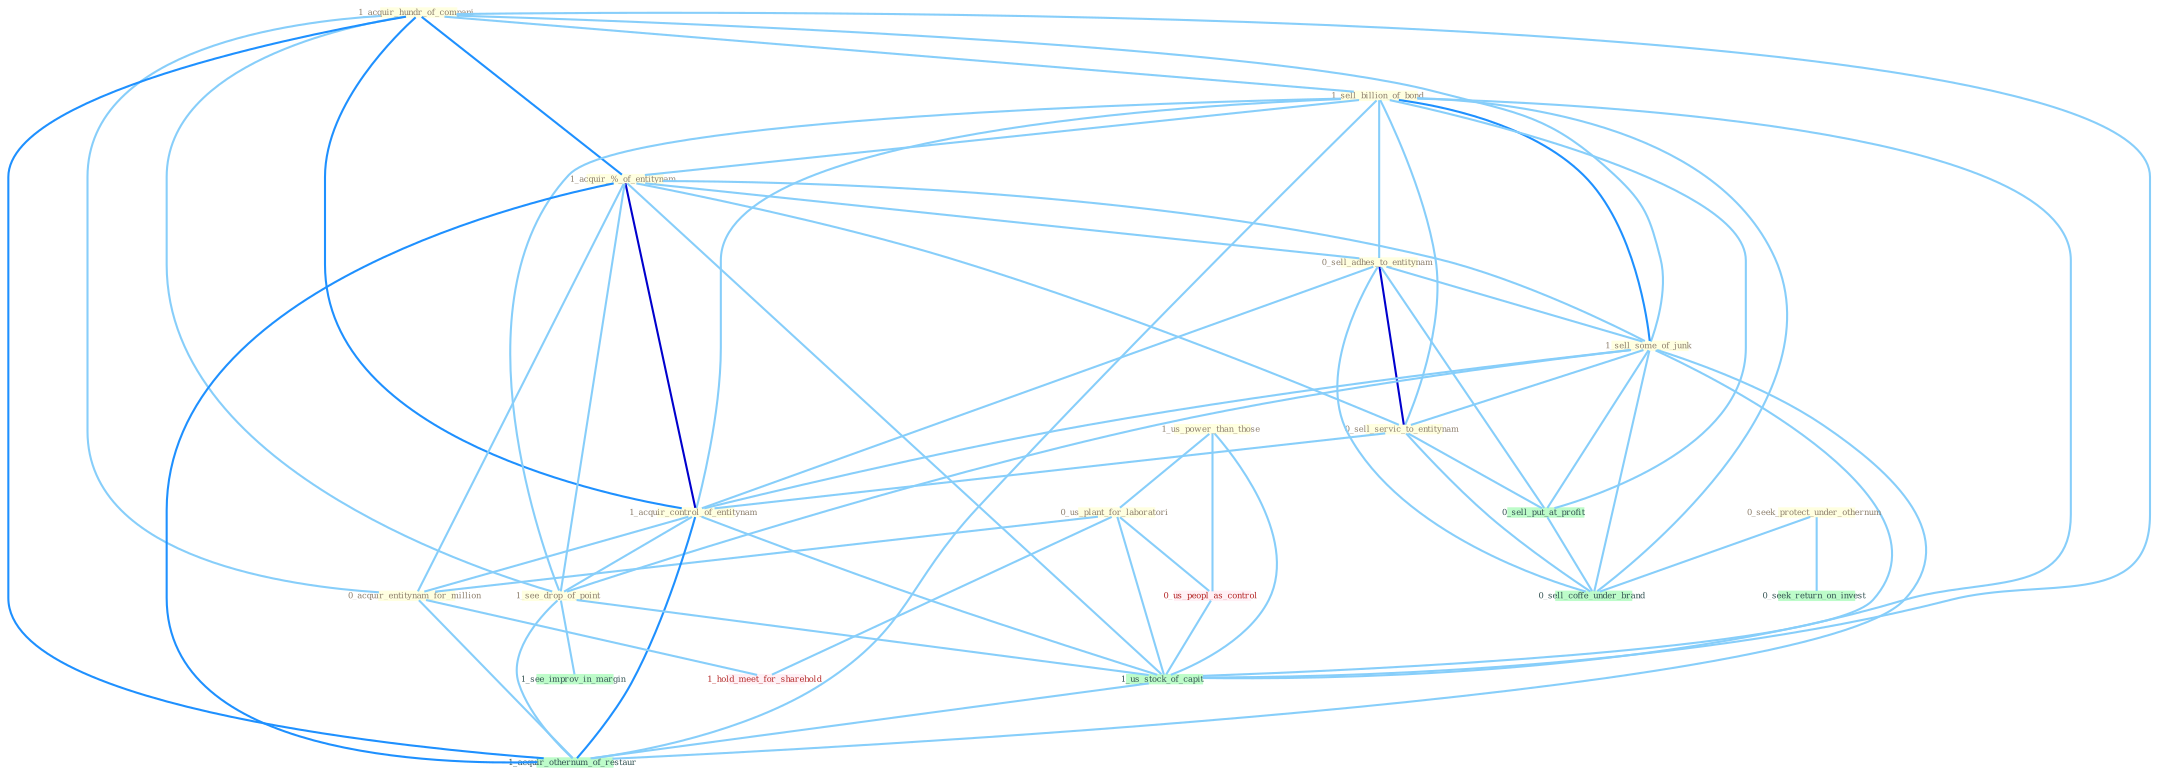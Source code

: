 Graph G{ 
    node
    [shape=polygon,style=filled,width=.5,height=.06,color="#BDFCC9",fixedsize=true,fontsize=4,
    fontcolor="#2f4f4f"];
    {node
    [color="#ffffe0", fontcolor="#8b7d6b"] "1_acquir_hundr_of_compani " "1_sell_billion_of_bond " "1_acquir_%_of_entitynam " "1_us_power_than_those " "0_us_plant_for_laboratori " "0_sell_adhes_to_entitynam " "1_sell_some_of_junk " "0_sell_servic_to_entitynam " "1_acquir_control_of_entitynam " "0_acquir_entitynam_for_million " "0_seek_protect_under_othernum " "1_see_drop_of_point "}
{node [color="#fff0f5", fontcolor="#b22222"] "0_us_peopl_as_control " "1_hold_meet_for_sharehold "}
edge [color="#B0E2FF"];

	"1_acquir_hundr_of_compani " -- "1_sell_billion_of_bond " [w="1", color="#87cefa" ];
	"1_acquir_hundr_of_compani " -- "1_acquir_%_of_entitynam " [w="2", color="#1e90ff" , len=0.8];
	"1_acquir_hundr_of_compani " -- "1_sell_some_of_junk " [w="1", color="#87cefa" ];
	"1_acquir_hundr_of_compani " -- "1_acquir_control_of_entitynam " [w="2", color="#1e90ff" , len=0.8];
	"1_acquir_hundr_of_compani " -- "0_acquir_entitynam_for_million " [w="1", color="#87cefa" ];
	"1_acquir_hundr_of_compani " -- "1_see_drop_of_point " [w="1", color="#87cefa" ];
	"1_acquir_hundr_of_compani " -- "1_us_stock_of_capit " [w="1", color="#87cefa" ];
	"1_acquir_hundr_of_compani " -- "1_acquir_othernum_of_restaur " [w="2", color="#1e90ff" , len=0.8];
	"1_sell_billion_of_bond " -- "1_acquir_%_of_entitynam " [w="1", color="#87cefa" ];
	"1_sell_billion_of_bond " -- "0_sell_adhes_to_entitynam " [w="1", color="#87cefa" ];
	"1_sell_billion_of_bond " -- "1_sell_some_of_junk " [w="2", color="#1e90ff" , len=0.8];
	"1_sell_billion_of_bond " -- "0_sell_servic_to_entitynam " [w="1", color="#87cefa" ];
	"1_sell_billion_of_bond " -- "1_acquir_control_of_entitynam " [w="1", color="#87cefa" ];
	"1_sell_billion_of_bond " -- "1_see_drop_of_point " [w="1", color="#87cefa" ];
	"1_sell_billion_of_bond " -- "0_sell_put_at_profit " [w="1", color="#87cefa" ];
	"1_sell_billion_of_bond " -- "1_us_stock_of_capit " [w="1", color="#87cefa" ];
	"1_sell_billion_of_bond " -- "0_sell_coffe_under_brand " [w="1", color="#87cefa" ];
	"1_sell_billion_of_bond " -- "1_acquir_othernum_of_restaur " [w="1", color="#87cefa" ];
	"1_acquir_%_of_entitynam " -- "0_sell_adhes_to_entitynam " [w="1", color="#87cefa" ];
	"1_acquir_%_of_entitynam " -- "1_sell_some_of_junk " [w="1", color="#87cefa" ];
	"1_acquir_%_of_entitynam " -- "0_sell_servic_to_entitynam " [w="1", color="#87cefa" ];
	"1_acquir_%_of_entitynam " -- "1_acquir_control_of_entitynam " [w="3", color="#0000cd" , len=0.6];
	"1_acquir_%_of_entitynam " -- "0_acquir_entitynam_for_million " [w="1", color="#87cefa" ];
	"1_acquir_%_of_entitynam " -- "1_see_drop_of_point " [w="1", color="#87cefa" ];
	"1_acquir_%_of_entitynam " -- "1_us_stock_of_capit " [w="1", color="#87cefa" ];
	"1_acquir_%_of_entitynam " -- "1_acquir_othernum_of_restaur " [w="2", color="#1e90ff" , len=0.8];
	"1_us_power_than_those " -- "0_us_plant_for_laboratori " [w="1", color="#87cefa" ];
	"1_us_power_than_those " -- "0_us_peopl_as_control " [w="1", color="#87cefa" ];
	"1_us_power_than_those " -- "1_us_stock_of_capit " [w="1", color="#87cefa" ];
	"0_us_plant_for_laboratori " -- "0_acquir_entitynam_for_million " [w="1", color="#87cefa" ];
	"0_us_plant_for_laboratori " -- "0_us_peopl_as_control " [w="1", color="#87cefa" ];
	"0_us_plant_for_laboratori " -- "1_us_stock_of_capit " [w="1", color="#87cefa" ];
	"0_us_plant_for_laboratori " -- "1_hold_meet_for_sharehold " [w="1", color="#87cefa" ];
	"0_sell_adhes_to_entitynam " -- "1_sell_some_of_junk " [w="1", color="#87cefa" ];
	"0_sell_adhes_to_entitynam " -- "0_sell_servic_to_entitynam " [w="3", color="#0000cd" , len=0.6];
	"0_sell_adhes_to_entitynam " -- "1_acquir_control_of_entitynam " [w="1", color="#87cefa" ];
	"0_sell_adhes_to_entitynam " -- "0_sell_put_at_profit " [w="1", color="#87cefa" ];
	"0_sell_adhes_to_entitynam " -- "0_sell_coffe_under_brand " [w="1", color="#87cefa" ];
	"1_sell_some_of_junk " -- "0_sell_servic_to_entitynam " [w="1", color="#87cefa" ];
	"1_sell_some_of_junk " -- "1_acquir_control_of_entitynam " [w="1", color="#87cefa" ];
	"1_sell_some_of_junk " -- "1_see_drop_of_point " [w="1", color="#87cefa" ];
	"1_sell_some_of_junk " -- "0_sell_put_at_profit " [w="1", color="#87cefa" ];
	"1_sell_some_of_junk " -- "1_us_stock_of_capit " [w="1", color="#87cefa" ];
	"1_sell_some_of_junk " -- "0_sell_coffe_under_brand " [w="1", color="#87cefa" ];
	"1_sell_some_of_junk " -- "1_acquir_othernum_of_restaur " [w="1", color="#87cefa" ];
	"0_sell_servic_to_entitynam " -- "1_acquir_control_of_entitynam " [w="1", color="#87cefa" ];
	"0_sell_servic_to_entitynam " -- "0_sell_put_at_profit " [w="1", color="#87cefa" ];
	"0_sell_servic_to_entitynam " -- "0_sell_coffe_under_brand " [w="1", color="#87cefa" ];
	"1_acquir_control_of_entitynam " -- "0_acquir_entitynam_for_million " [w="1", color="#87cefa" ];
	"1_acquir_control_of_entitynam " -- "1_see_drop_of_point " [w="1", color="#87cefa" ];
	"1_acquir_control_of_entitynam " -- "1_us_stock_of_capit " [w="1", color="#87cefa" ];
	"1_acquir_control_of_entitynam " -- "1_acquir_othernum_of_restaur " [w="2", color="#1e90ff" , len=0.8];
	"0_acquir_entitynam_for_million " -- "1_hold_meet_for_sharehold " [w="1", color="#87cefa" ];
	"0_acquir_entitynam_for_million " -- "1_acquir_othernum_of_restaur " [w="1", color="#87cefa" ];
	"0_seek_protect_under_othernum " -- "0_seek_return_on_invest " [w="1", color="#87cefa" ];
	"0_seek_protect_under_othernum " -- "0_sell_coffe_under_brand " [w="1", color="#87cefa" ];
	"1_see_drop_of_point " -- "1_us_stock_of_capit " [w="1", color="#87cefa" ];
	"1_see_drop_of_point " -- "1_see_improv_in_margin " [w="1", color="#87cefa" ];
	"1_see_drop_of_point " -- "1_acquir_othernum_of_restaur " [w="1", color="#87cefa" ];
	"0_us_peopl_as_control " -- "1_us_stock_of_capit " [w="1", color="#87cefa" ];
	"0_sell_put_at_profit " -- "0_sell_coffe_under_brand " [w="1", color="#87cefa" ];
	"1_us_stock_of_capit " -- "1_acquir_othernum_of_restaur " [w="1", color="#87cefa" ];
}